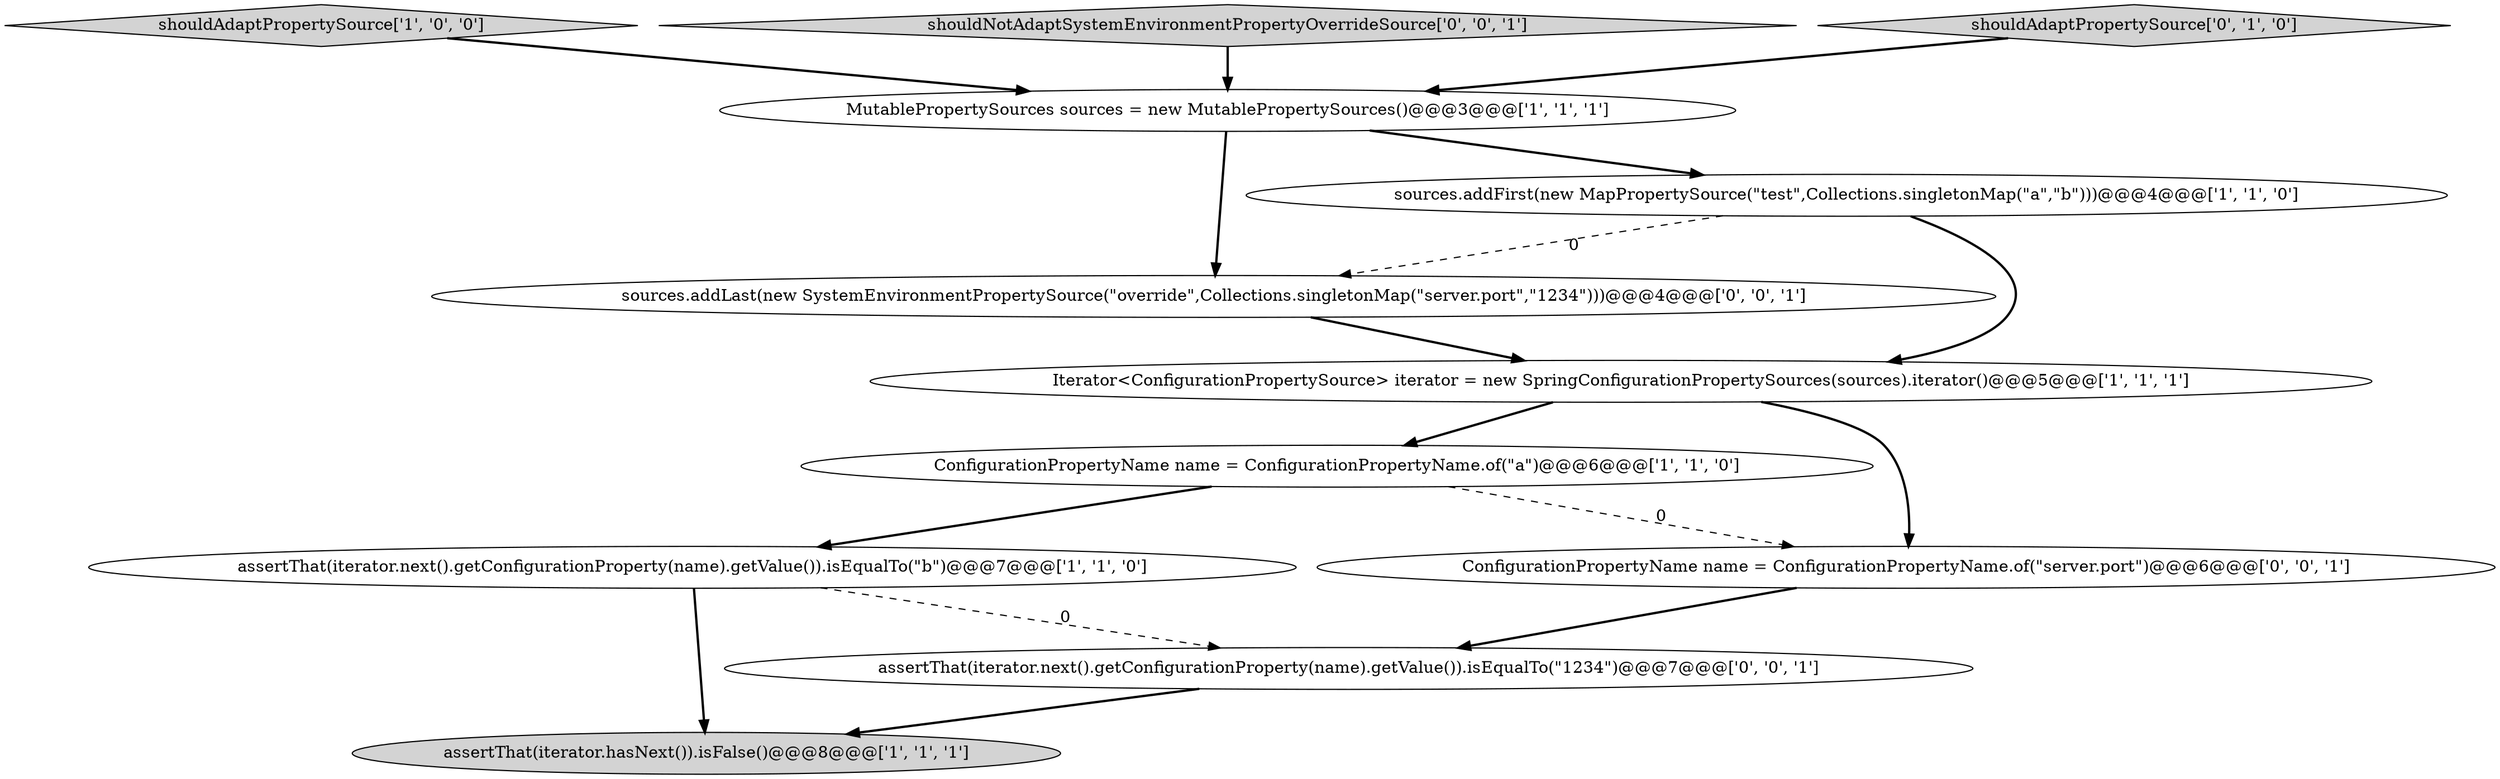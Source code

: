 digraph {
2 [style = filled, label = "ConfigurationPropertyName name = ConfigurationPropertyName.of(\"a\")@@@6@@@['1', '1', '0']", fillcolor = white, shape = ellipse image = "AAA0AAABBB1BBB"];
0 [style = filled, label = "shouldAdaptPropertySource['1', '0', '0']", fillcolor = lightgray, shape = diamond image = "AAA0AAABBB1BBB"];
1 [style = filled, label = "MutablePropertySources sources = new MutablePropertySources()@@@3@@@['1', '1', '1']", fillcolor = white, shape = ellipse image = "AAA0AAABBB1BBB"];
11 [style = filled, label = "sources.addLast(new SystemEnvironmentPropertySource(\"override\",Collections.singletonMap(\"server.port\",\"1234\")))@@@4@@@['0', '0', '1']", fillcolor = white, shape = ellipse image = "AAA0AAABBB3BBB"];
4 [style = filled, label = "sources.addFirst(new MapPropertySource(\"test\",Collections.singletonMap(\"a\",\"b\")))@@@4@@@['1', '1', '0']", fillcolor = white, shape = ellipse image = "AAA0AAABBB1BBB"];
6 [style = filled, label = "assertThat(iterator.next().getConfigurationProperty(name).getValue()).isEqualTo(\"b\")@@@7@@@['1', '1', '0']", fillcolor = white, shape = ellipse image = "AAA0AAABBB1BBB"];
3 [style = filled, label = "assertThat(iterator.hasNext()).isFalse()@@@8@@@['1', '1', '1']", fillcolor = lightgray, shape = ellipse image = "AAA0AAABBB1BBB"];
8 [style = filled, label = "ConfigurationPropertyName name = ConfigurationPropertyName.of(\"server.port\")@@@6@@@['0', '0', '1']", fillcolor = white, shape = ellipse image = "AAA0AAABBB3BBB"];
10 [style = filled, label = "shouldNotAdaptSystemEnvironmentPropertyOverrideSource['0', '0', '1']", fillcolor = lightgray, shape = diamond image = "AAA0AAABBB3BBB"];
7 [style = filled, label = "shouldAdaptPropertySource['0', '1', '0']", fillcolor = lightgray, shape = diamond image = "AAA0AAABBB2BBB"];
9 [style = filled, label = "assertThat(iterator.next().getConfigurationProperty(name).getValue()).isEqualTo(\"1234\")@@@7@@@['0', '0', '1']", fillcolor = white, shape = ellipse image = "AAA0AAABBB3BBB"];
5 [style = filled, label = "Iterator<ConfigurationPropertySource> iterator = new SpringConfigurationPropertySources(sources).iterator()@@@5@@@['1', '1', '1']", fillcolor = white, shape = ellipse image = "AAA0AAABBB1BBB"];
9->3 [style = bold, label=""];
6->3 [style = bold, label=""];
5->8 [style = bold, label=""];
11->5 [style = bold, label=""];
5->2 [style = bold, label=""];
1->4 [style = bold, label=""];
7->1 [style = bold, label=""];
4->11 [style = dashed, label="0"];
6->9 [style = dashed, label="0"];
10->1 [style = bold, label=""];
2->8 [style = dashed, label="0"];
4->5 [style = bold, label=""];
2->6 [style = bold, label=""];
0->1 [style = bold, label=""];
1->11 [style = bold, label=""];
8->9 [style = bold, label=""];
}
